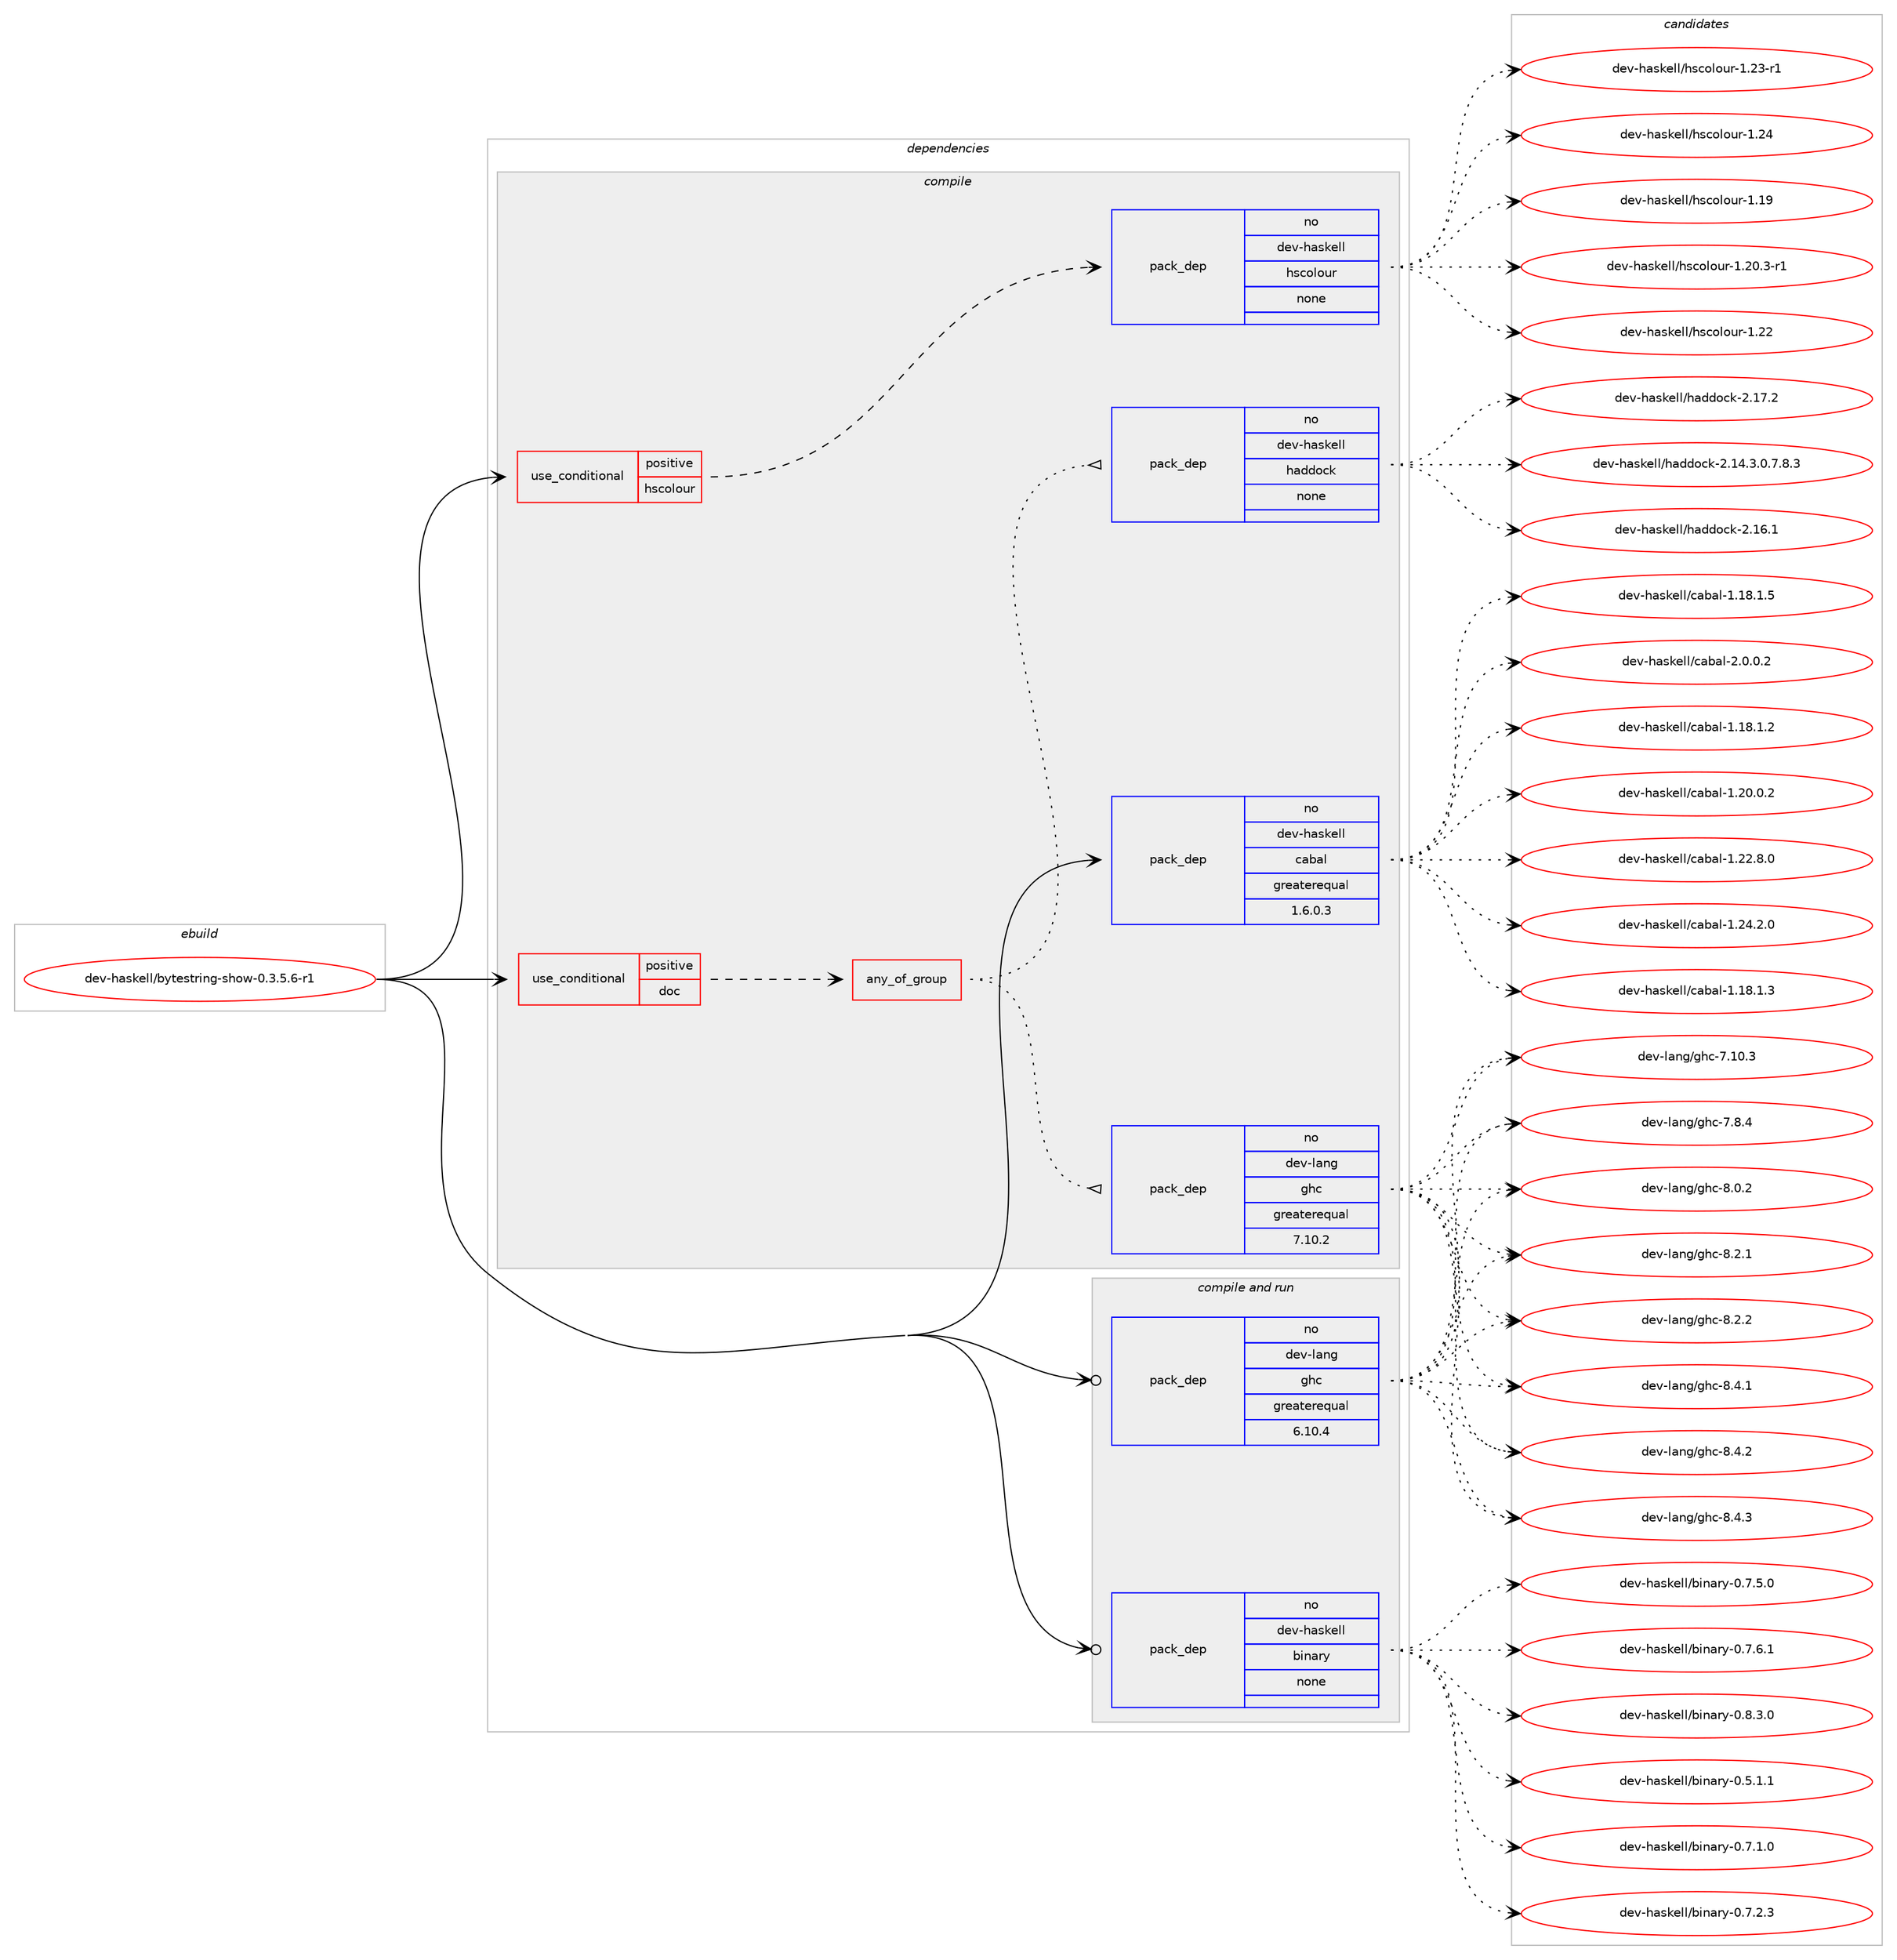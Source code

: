 digraph prolog {

# *************
# Graph options
# *************

newrank=true;
concentrate=true;
compound=true;
graph [rankdir=LR,fontname=Helvetica,fontsize=10,ranksep=1.5];#, ranksep=2.5, nodesep=0.2];
edge  [arrowhead=vee];
node  [fontname=Helvetica,fontsize=10];

# **********
# The ebuild
# **********

subgraph cluster_leftcol {
color=gray;
rank=same;
label=<<i>ebuild</i>>;
id [label="dev-haskell/bytestring-show-0.3.5.6-r1", color=red, width=4, href="../dev-haskell/bytestring-show-0.3.5.6-r1.svg"];
}

# ****************
# The dependencies
# ****************

subgraph cluster_midcol {
color=gray;
label=<<i>dependencies</i>>;
subgraph cluster_compile {
fillcolor="#eeeeee";
style=filled;
label=<<i>compile</i>>;
subgraph cond358827 {
dependency1327712 [label=<<TABLE BORDER="0" CELLBORDER="1" CELLSPACING="0" CELLPADDING="4"><TR><TD ROWSPAN="3" CELLPADDING="10">use_conditional</TD></TR><TR><TD>positive</TD></TR><TR><TD>doc</TD></TR></TABLE>>, shape=none, color=red];
subgraph any20615 {
dependency1327713 [label=<<TABLE BORDER="0" CELLBORDER="1" CELLSPACING="0" CELLPADDING="4"><TR><TD CELLPADDING="10">any_of_group</TD></TR></TABLE>>, shape=none, color=red];subgraph pack947718 {
dependency1327714 [label=<<TABLE BORDER="0" CELLBORDER="1" CELLSPACING="0" CELLPADDING="4" WIDTH="220"><TR><TD ROWSPAN="6" CELLPADDING="30">pack_dep</TD></TR><TR><TD WIDTH="110">no</TD></TR><TR><TD>dev-haskell</TD></TR><TR><TD>haddock</TD></TR><TR><TD>none</TD></TR><TR><TD></TD></TR></TABLE>>, shape=none, color=blue];
}
dependency1327713:e -> dependency1327714:w [weight=20,style="dotted",arrowhead="oinv"];
subgraph pack947719 {
dependency1327715 [label=<<TABLE BORDER="0" CELLBORDER="1" CELLSPACING="0" CELLPADDING="4" WIDTH="220"><TR><TD ROWSPAN="6" CELLPADDING="30">pack_dep</TD></TR><TR><TD WIDTH="110">no</TD></TR><TR><TD>dev-lang</TD></TR><TR><TD>ghc</TD></TR><TR><TD>greaterequal</TD></TR><TR><TD>7.10.2</TD></TR></TABLE>>, shape=none, color=blue];
}
dependency1327713:e -> dependency1327715:w [weight=20,style="dotted",arrowhead="oinv"];
}
dependency1327712:e -> dependency1327713:w [weight=20,style="dashed",arrowhead="vee"];
}
id:e -> dependency1327712:w [weight=20,style="solid",arrowhead="vee"];
subgraph cond358828 {
dependency1327716 [label=<<TABLE BORDER="0" CELLBORDER="1" CELLSPACING="0" CELLPADDING="4"><TR><TD ROWSPAN="3" CELLPADDING="10">use_conditional</TD></TR><TR><TD>positive</TD></TR><TR><TD>hscolour</TD></TR></TABLE>>, shape=none, color=red];
subgraph pack947720 {
dependency1327717 [label=<<TABLE BORDER="0" CELLBORDER="1" CELLSPACING="0" CELLPADDING="4" WIDTH="220"><TR><TD ROWSPAN="6" CELLPADDING="30">pack_dep</TD></TR><TR><TD WIDTH="110">no</TD></TR><TR><TD>dev-haskell</TD></TR><TR><TD>hscolour</TD></TR><TR><TD>none</TD></TR><TR><TD></TD></TR></TABLE>>, shape=none, color=blue];
}
dependency1327716:e -> dependency1327717:w [weight=20,style="dashed",arrowhead="vee"];
}
id:e -> dependency1327716:w [weight=20,style="solid",arrowhead="vee"];
subgraph pack947721 {
dependency1327718 [label=<<TABLE BORDER="0" CELLBORDER="1" CELLSPACING="0" CELLPADDING="4" WIDTH="220"><TR><TD ROWSPAN="6" CELLPADDING="30">pack_dep</TD></TR><TR><TD WIDTH="110">no</TD></TR><TR><TD>dev-haskell</TD></TR><TR><TD>cabal</TD></TR><TR><TD>greaterequal</TD></TR><TR><TD>1.6.0.3</TD></TR></TABLE>>, shape=none, color=blue];
}
id:e -> dependency1327718:w [weight=20,style="solid",arrowhead="vee"];
}
subgraph cluster_compileandrun {
fillcolor="#eeeeee";
style=filled;
label=<<i>compile and run</i>>;
subgraph pack947722 {
dependency1327719 [label=<<TABLE BORDER="0" CELLBORDER="1" CELLSPACING="0" CELLPADDING="4" WIDTH="220"><TR><TD ROWSPAN="6" CELLPADDING="30">pack_dep</TD></TR><TR><TD WIDTH="110">no</TD></TR><TR><TD>dev-haskell</TD></TR><TR><TD>binary</TD></TR><TR><TD>none</TD></TR><TR><TD></TD></TR></TABLE>>, shape=none, color=blue];
}
id:e -> dependency1327719:w [weight=20,style="solid",arrowhead="odotvee"];
subgraph pack947723 {
dependency1327720 [label=<<TABLE BORDER="0" CELLBORDER="1" CELLSPACING="0" CELLPADDING="4" WIDTH="220"><TR><TD ROWSPAN="6" CELLPADDING="30">pack_dep</TD></TR><TR><TD WIDTH="110">no</TD></TR><TR><TD>dev-lang</TD></TR><TR><TD>ghc</TD></TR><TR><TD>greaterequal</TD></TR><TR><TD>6.10.4</TD></TR></TABLE>>, shape=none, color=blue];
}
id:e -> dependency1327720:w [weight=20,style="solid",arrowhead="odotvee"];
}
subgraph cluster_run {
fillcolor="#eeeeee";
style=filled;
label=<<i>run</i>>;
}
}

# **************
# The candidates
# **************

subgraph cluster_choices {
rank=same;
color=gray;
label=<<i>candidates</i>>;

subgraph choice947718 {
color=black;
nodesep=1;
choice1001011184510497115107101108108471049710010011199107455046495246514648465546564651 [label="dev-haskell/haddock-2.14.3.0.7.8.3", color=red, width=4,href="../dev-haskell/haddock-2.14.3.0.7.8.3.svg"];
choice100101118451049711510710110810847104971001001119910745504649544649 [label="dev-haskell/haddock-2.16.1", color=red, width=4,href="../dev-haskell/haddock-2.16.1.svg"];
choice100101118451049711510710110810847104971001001119910745504649554650 [label="dev-haskell/haddock-2.17.2", color=red, width=4,href="../dev-haskell/haddock-2.17.2.svg"];
dependency1327714:e -> choice1001011184510497115107101108108471049710010011199107455046495246514648465546564651:w [style=dotted,weight="100"];
dependency1327714:e -> choice100101118451049711510710110810847104971001001119910745504649544649:w [style=dotted,weight="100"];
dependency1327714:e -> choice100101118451049711510710110810847104971001001119910745504649554650:w [style=dotted,weight="100"];
}
subgraph choice947719 {
color=black;
nodesep=1;
choice1001011184510897110103471031049945554649484651 [label="dev-lang/ghc-7.10.3", color=red, width=4,href="../dev-lang/ghc-7.10.3.svg"];
choice10010111845108971101034710310499455546564652 [label="dev-lang/ghc-7.8.4", color=red, width=4,href="../dev-lang/ghc-7.8.4.svg"];
choice10010111845108971101034710310499455646484650 [label="dev-lang/ghc-8.0.2", color=red, width=4,href="../dev-lang/ghc-8.0.2.svg"];
choice10010111845108971101034710310499455646504649 [label="dev-lang/ghc-8.2.1", color=red, width=4,href="../dev-lang/ghc-8.2.1.svg"];
choice10010111845108971101034710310499455646504650 [label="dev-lang/ghc-8.2.2", color=red, width=4,href="../dev-lang/ghc-8.2.2.svg"];
choice10010111845108971101034710310499455646524649 [label="dev-lang/ghc-8.4.1", color=red, width=4,href="../dev-lang/ghc-8.4.1.svg"];
choice10010111845108971101034710310499455646524650 [label="dev-lang/ghc-8.4.2", color=red, width=4,href="../dev-lang/ghc-8.4.2.svg"];
choice10010111845108971101034710310499455646524651 [label="dev-lang/ghc-8.4.3", color=red, width=4,href="../dev-lang/ghc-8.4.3.svg"];
dependency1327715:e -> choice1001011184510897110103471031049945554649484651:w [style=dotted,weight="100"];
dependency1327715:e -> choice10010111845108971101034710310499455546564652:w [style=dotted,weight="100"];
dependency1327715:e -> choice10010111845108971101034710310499455646484650:w [style=dotted,weight="100"];
dependency1327715:e -> choice10010111845108971101034710310499455646504649:w [style=dotted,weight="100"];
dependency1327715:e -> choice10010111845108971101034710310499455646504650:w [style=dotted,weight="100"];
dependency1327715:e -> choice10010111845108971101034710310499455646524649:w [style=dotted,weight="100"];
dependency1327715:e -> choice10010111845108971101034710310499455646524650:w [style=dotted,weight="100"];
dependency1327715:e -> choice10010111845108971101034710310499455646524651:w [style=dotted,weight="100"];
}
subgraph choice947720 {
color=black;
nodesep=1;
choice100101118451049711510710110810847104115991111081111171144549464957 [label="dev-haskell/hscolour-1.19", color=red, width=4,href="../dev-haskell/hscolour-1.19.svg"];
choice10010111845104971151071011081084710411599111108111117114454946504846514511449 [label="dev-haskell/hscolour-1.20.3-r1", color=red, width=4,href="../dev-haskell/hscolour-1.20.3-r1.svg"];
choice100101118451049711510710110810847104115991111081111171144549465050 [label="dev-haskell/hscolour-1.22", color=red, width=4,href="../dev-haskell/hscolour-1.22.svg"];
choice1001011184510497115107101108108471041159911110811111711445494650514511449 [label="dev-haskell/hscolour-1.23-r1", color=red, width=4,href="../dev-haskell/hscolour-1.23-r1.svg"];
choice100101118451049711510710110810847104115991111081111171144549465052 [label="dev-haskell/hscolour-1.24", color=red, width=4,href="../dev-haskell/hscolour-1.24.svg"];
dependency1327717:e -> choice100101118451049711510710110810847104115991111081111171144549464957:w [style=dotted,weight="100"];
dependency1327717:e -> choice10010111845104971151071011081084710411599111108111117114454946504846514511449:w [style=dotted,weight="100"];
dependency1327717:e -> choice100101118451049711510710110810847104115991111081111171144549465050:w [style=dotted,weight="100"];
dependency1327717:e -> choice1001011184510497115107101108108471041159911110811111711445494650514511449:w [style=dotted,weight="100"];
dependency1327717:e -> choice100101118451049711510710110810847104115991111081111171144549465052:w [style=dotted,weight="100"];
}
subgraph choice947721 {
color=black;
nodesep=1;
choice10010111845104971151071011081084799979897108454946495646494650 [label="dev-haskell/cabal-1.18.1.2", color=red, width=4,href="../dev-haskell/cabal-1.18.1.2.svg"];
choice10010111845104971151071011081084799979897108454946495646494651 [label="dev-haskell/cabal-1.18.1.3", color=red, width=4,href="../dev-haskell/cabal-1.18.1.3.svg"];
choice10010111845104971151071011081084799979897108454946495646494653 [label="dev-haskell/cabal-1.18.1.5", color=red, width=4,href="../dev-haskell/cabal-1.18.1.5.svg"];
choice10010111845104971151071011081084799979897108454946504846484650 [label="dev-haskell/cabal-1.20.0.2", color=red, width=4,href="../dev-haskell/cabal-1.20.0.2.svg"];
choice10010111845104971151071011081084799979897108454946505046564648 [label="dev-haskell/cabal-1.22.8.0", color=red, width=4,href="../dev-haskell/cabal-1.22.8.0.svg"];
choice10010111845104971151071011081084799979897108454946505246504648 [label="dev-haskell/cabal-1.24.2.0", color=red, width=4,href="../dev-haskell/cabal-1.24.2.0.svg"];
choice100101118451049711510710110810847999798971084550464846484650 [label="dev-haskell/cabal-2.0.0.2", color=red, width=4,href="../dev-haskell/cabal-2.0.0.2.svg"];
dependency1327718:e -> choice10010111845104971151071011081084799979897108454946495646494650:w [style=dotted,weight="100"];
dependency1327718:e -> choice10010111845104971151071011081084799979897108454946495646494651:w [style=dotted,weight="100"];
dependency1327718:e -> choice10010111845104971151071011081084799979897108454946495646494653:w [style=dotted,weight="100"];
dependency1327718:e -> choice10010111845104971151071011081084799979897108454946504846484650:w [style=dotted,weight="100"];
dependency1327718:e -> choice10010111845104971151071011081084799979897108454946505046564648:w [style=dotted,weight="100"];
dependency1327718:e -> choice10010111845104971151071011081084799979897108454946505246504648:w [style=dotted,weight="100"];
dependency1327718:e -> choice100101118451049711510710110810847999798971084550464846484650:w [style=dotted,weight="100"];
}
subgraph choice947722 {
color=black;
nodesep=1;
choice10010111845104971151071011081084798105110971141214548465346494649 [label="dev-haskell/binary-0.5.1.1", color=red, width=4,href="../dev-haskell/binary-0.5.1.1.svg"];
choice10010111845104971151071011081084798105110971141214548465546494648 [label="dev-haskell/binary-0.7.1.0", color=red, width=4,href="../dev-haskell/binary-0.7.1.0.svg"];
choice10010111845104971151071011081084798105110971141214548465546504651 [label="dev-haskell/binary-0.7.2.3", color=red, width=4,href="../dev-haskell/binary-0.7.2.3.svg"];
choice10010111845104971151071011081084798105110971141214548465546534648 [label="dev-haskell/binary-0.7.5.0", color=red, width=4,href="../dev-haskell/binary-0.7.5.0.svg"];
choice10010111845104971151071011081084798105110971141214548465546544649 [label="dev-haskell/binary-0.7.6.1", color=red, width=4,href="../dev-haskell/binary-0.7.6.1.svg"];
choice10010111845104971151071011081084798105110971141214548465646514648 [label="dev-haskell/binary-0.8.3.0", color=red, width=4,href="../dev-haskell/binary-0.8.3.0.svg"];
dependency1327719:e -> choice10010111845104971151071011081084798105110971141214548465346494649:w [style=dotted,weight="100"];
dependency1327719:e -> choice10010111845104971151071011081084798105110971141214548465546494648:w [style=dotted,weight="100"];
dependency1327719:e -> choice10010111845104971151071011081084798105110971141214548465546504651:w [style=dotted,weight="100"];
dependency1327719:e -> choice10010111845104971151071011081084798105110971141214548465546534648:w [style=dotted,weight="100"];
dependency1327719:e -> choice10010111845104971151071011081084798105110971141214548465546544649:w [style=dotted,weight="100"];
dependency1327719:e -> choice10010111845104971151071011081084798105110971141214548465646514648:w [style=dotted,weight="100"];
}
subgraph choice947723 {
color=black;
nodesep=1;
choice1001011184510897110103471031049945554649484651 [label="dev-lang/ghc-7.10.3", color=red, width=4,href="../dev-lang/ghc-7.10.3.svg"];
choice10010111845108971101034710310499455546564652 [label="dev-lang/ghc-7.8.4", color=red, width=4,href="../dev-lang/ghc-7.8.4.svg"];
choice10010111845108971101034710310499455646484650 [label="dev-lang/ghc-8.0.2", color=red, width=4,href="../dev-lang/ghc-8.0.2.svg"];
choice10010111845108971101034710310499455646504649 [label="dev-lang/ghc-8.2.1", color=red, width=4,href="../dev-lang/ghc-8.2.1.svg"];
choice10010111845108971101034710310499455646504650 [label="dev-lang/ghc-8.2.2", color=red, width=4,href="../dev-lang/ghc-8.2.2.svg"];
choice10010111845108971101034710310499455646524649 [label="dev-lang/ghc-8.4.1", color=red, width=4,href="../dev-lang/ghc-8.4.1.svg"];
choice10010111845108971101034710310499455646524650 [label="dev-lang/ghc-8.4.2", color=red, width=4,href="../dev-lang/ghc-8.4.2.svg"];
choice10010111845108971101034710310499455646524651 [label="dev-lang/ghc-8.4.3", color=red, width=4,href="../dev-lang/ghc-8.4.3.svg"];
dependency1327720:e -> choice1001011184510897110103471031049945554649484651:w [style=dotted,weight="100"];
dependency1327720:e -> choice10010111845108971101034710310499455546564652:w [style=dotted,weight="100"];
dependency1327720:e -> choice10010111845108971101034710310499455646484650:w [style=dotted,weight="100"];
dependency1327720:e -> choice10010111845108971101034710310499455646504649:w [style=dotted,weight="100"];
dependency1327720:e -> choice10010111845108971101034710310499455646504650:w [style=dotted,weight="100"];
dependency1327720:e -> choice10010111845108971101034710310499455646524649:w [style=dotted,weight="100"];
dependency1327720:e -> choice10010111845108971101034710310499455646524650:w [style=dotted,weight="100"];
dependency1327720:e -> choice10010111845108971101034710310499455646524651:w [style=dotted,weight="100"];
}
}

}
